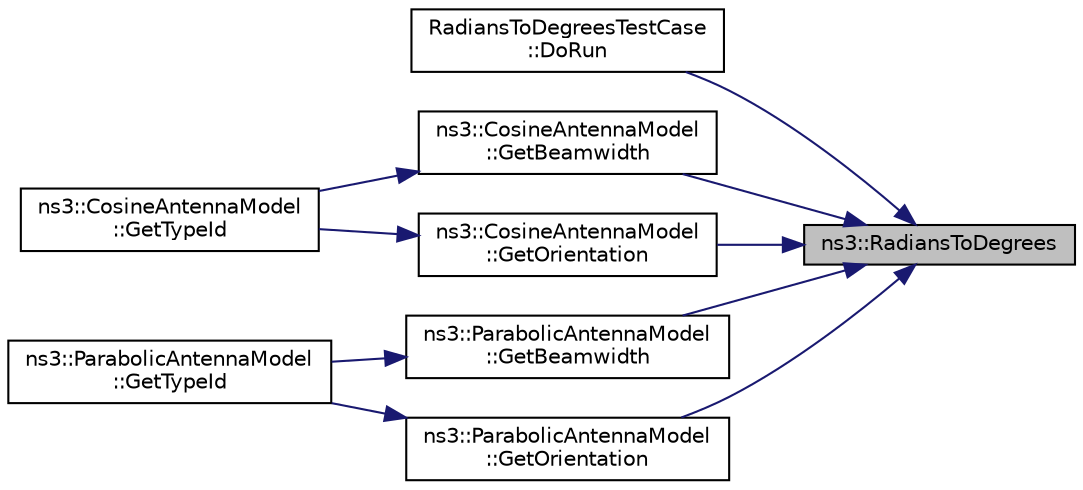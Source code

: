 digraph "ns3::RadiansToDegrees"
{
 // LATEX_PDF_SIZE
  edge [fontname="Helvetica",fontsize="10",labelfontname="Helvetica",labelfontsize="10"];
  node [fontname="Helvetica",fontsize="10",shape=record];
  rankdir="RL";
  Node1 [label="ns3::RadiansToDegrees",height=0.2,width=0.4,color="black", fillcolor="grey75", style="filled", fontcolor="black",tooltip="converts radians to degrees"];
  Node1 -> Node2 [dir="back",color="midnightblue",fontsize="10",style="solid",fontname="Helvetica"];
  Node2 [label="RadiansToDegreesTestCase\l::DoRun",height=0.2,width=0.4,color="black", fillcolor="white", style="filled",URL="$class_radians_to_degrees_test_case.html#a61330bbc69a5fca35167e751c3ebfc53",tooltip="Implementation to actually run this TestCase."];
  Node1 -> Node3 [dir="back",color="midnightblue",fontsize="10",style="solid",fontname="Helvetica"];
  Node3 [label="ns3::CosineAntennaModel\l::GetBeamwidth",height=0.2,width=0.4,color="black", fillcolor="white", style="filled",URL="$classns3_1_1_cosine_antenna_model.html#aa514bf1616bd7dc5b52a734c73bd4229",tooltip=" "];
  Node3 -> Node4 [dir="back",color="midnightblue",fontsize="10",style="solid",fontname="Helvetica"];
  Node4 [label="ns3::CosineAntennaModel\l::GetTypeId",height=0.2,width=0.4,color="black", fillcolor="white", style="filled",URL="$classns3_1_1_cosine_antenna_model.html#a9424e417e8a7e4ac55d1779f4d1d1a2f",tooltip=" "];
  Node1 -> Node5 [dir="back",color="midnightblue",fontsize="10",style="solid",fontname="Helvetica"];
  Node5 [label="ns3::ParabolicAntennaModel\l::GetBeamwidth",height=0.2,width=0.4,color="black", fillcolor="white", style="filled",URL="$classns3_1_1_parabolic_antenna_model.html#a2adeeef2c715455ac370871bd7f6acbc",tooltip=" "];
  Node5 -> Node6 [dir="back",color="midnightblue",fontsize="10",style="solid",fontname="Helvetica"];
  Node6 [label="ns3::ParabolicAntennaModel\l::GetTypeId",height=0.2,width=0.4,color="black", fillcolor="white", style="filled",URL="$classns3_1_1_parabolic_antenna_model.html#a0d934cb882753be1dcaf09303fda25db",tooltip=" "];
  Node1 -> Node7 [dir="back",color="midnightblue",fontsize="10",style="solid",fontname="Helvetica"];
  Node7 [label="ns3::CosineAntennaModel\l::GetOrientation",height=0.2,width=0.4,color="black", fillcolor="white", style="filled",URL="$classns3_1_1_cosine_antenna_model.html#a710304314fb6474a00c3b787e2e4b7d9",tooltip=" "];
  Node7 -> Node4 [dir="back",color="midnightblue",fontsize="10",style="solid",fontname="Helvetica"];
  Node1 -> Node8 [dir="back",color="midnightblue",fontsize="10",style="solid",fontname="Helvetica"];
  Node8 [label="ns3::ParabolicAntennaModel\l::GetOrientation",height=0.2,width=0.4,color="black", fillcolor="white", style="filled",URL="$classns3_1_1_parabolic_antenna_model.html#a6002aa661af3b3931b811b19f711659a",tooltip=" "];
  Node8 -> Node6 [dir="back",color="midnightblue",fontsize="10",style="solid",fontname="Helvetica"];
}
